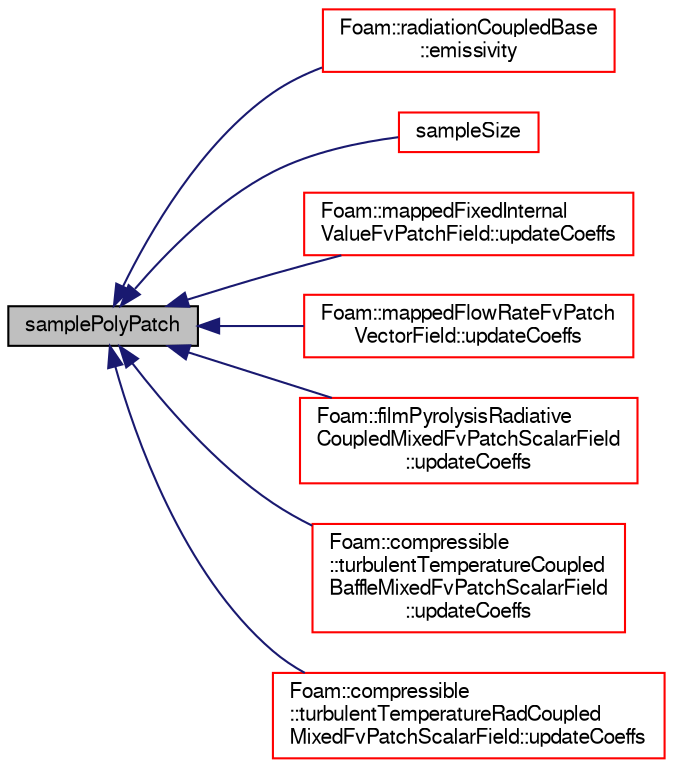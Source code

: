 digraph "samplePolyPatch"
{
  bgcolor="transparent";
  edge [fontname="FreeSans",fontsize="10",labelfontname="FreeSans",labelfontsize="10"];
  node [fontname="FreeSans",fontsize="10",shape=record];
  rankdir="LR";
  Node3814 [label="samplePolyPatch",height=0.2,width=0.4,color="black", fillcolor="grey75", style="filled", fontcolor="black"];
  Node3814 -> Node3815 [dir="back",color="midnightblue",fontsize="10",style="solid",fontname="FreeSans"];
  Node3815 [label="Foam::radiationCoupledBase\l::emissivity",height=0.2,width=0.4,color="red",URL="$a30006.html#a7db0692125f65db90f74422c70f29f3c",tooltip="Calculate corresponding emissivity field. "];
  Node3814 -> Node3822 [dir="back",color="midnightblue",fontsize="10",style="solid",fontname="FreeSans"];
  Node3822 [label="sampleSize",height=0.2,width=0.4,color="red",URL="$a25094.html#a7e348da81551c80758c505e5c5140772",tooltip="Return size of mapped mesh/patch/boundary. "];
  Node3814 -> Node3836 [dir="back",color="midnightblue",fontsize="10",style="solid",fontname="FreeSans"];
  Node3836 [label="Foam::mappedFixedInternal\lValueFvPatchField::updateCoeffs",height=0.2,width=0.4,color="red",URL="$a22166.html#a7e24eafac629d3733181cd942d4c902f",tooltip="Update the coefficients associated with the patch field. "];
  Node3814 -> Node3838 [dir="back",color="midnightblue",fontsize="10",style="solid",fontname="FreeSans"];
  Node3838 [label="Foam::mappedFlowRateFvPatch\lVectorField::updateCoeffs",height=0.2,width=0.4,color="red",URL="$a22178.html#a7e24eafac629d3733181cd942d4c902f",tooltip="Update the coefficients associated with the patch field. "];
  Node3814 -> Node3830 [dir="back",color="midnightblue",fontsize="10",style="solid",fontname="FreeSans"];
  Node3830 [label="Foam::filmPyrolysisRadiative\lCoupledMixedFvPatchScalarField\l::updateCoeffs",height=0.2,width=0.4,color="red",URL="$a28982.html#a7e24eafac629d3733181cd942d4c902f",tooltip="Update the coefficients associated with the patch field. "];
  Node3814 -> Node3840 [dir="back",color="midnightblue",fontsize="10",style="solid",fontname="FreeSans"];
  Node3840 [label="Foam::compressible\l::turbulentTemperatureCoupled\lBaffleMixedFvPatchScalarField\l::updateCoeffs",height=0.2,width=0.4,color="red",URL="$a30802.html#a7e24eafac629d3733181cd942d4c902f",tooltip="Update the coefficients associated with the patch field. "];
  Node3814 -> Node3842 [dir="back",color="midnightblue",fontsize="10",style="solid",fontname="FreeSans"];
  Node3842 [label="Foam::compressible\l::turbulentTemperatureRadCoupled\lMixedFvPatchScalarField::updateCoeffs",height=0.2,width=0.4,color="red",URL="$a30806.html#a7e24eafac629d3733181cd942d4c902f",tooltip="Update the coefficients associated with the patch field. "];
}
